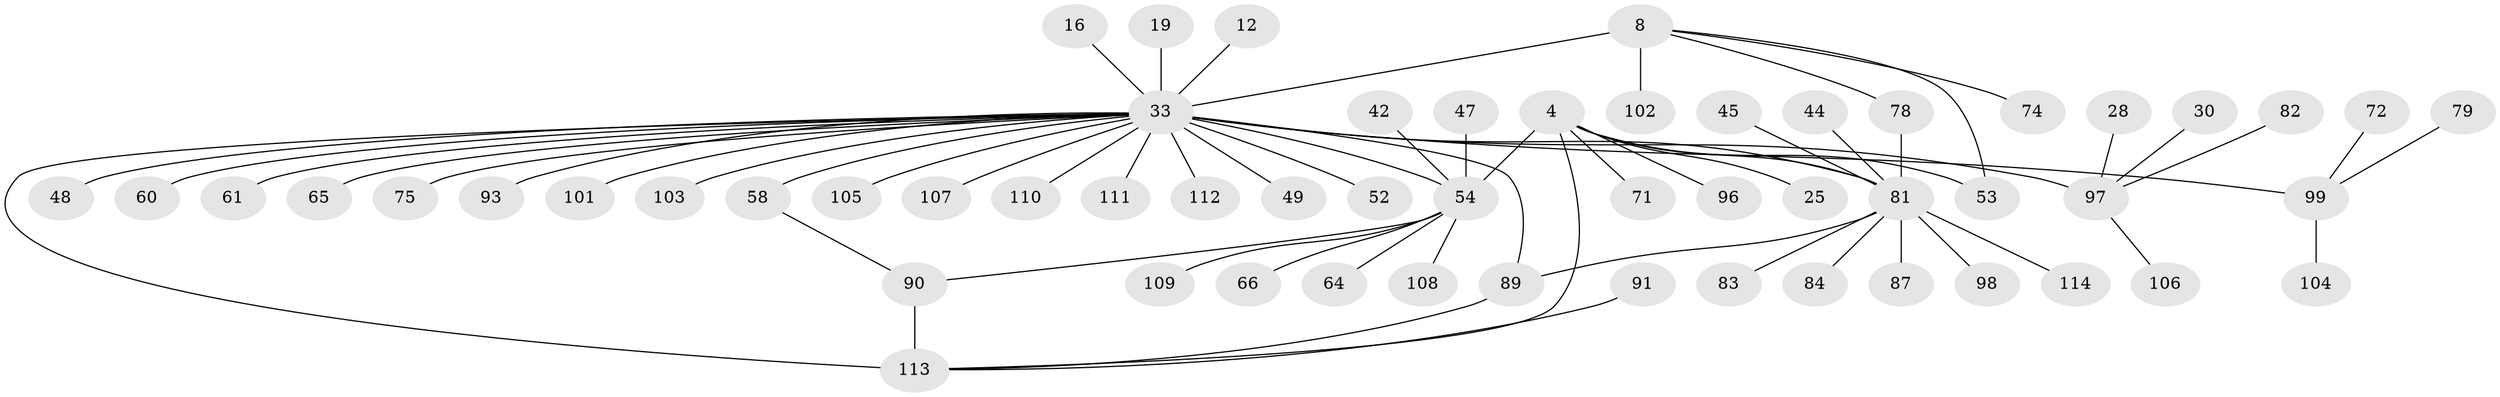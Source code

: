 // original degree distribution, {13: 0.008771929824561403, 24: 0.008771929824561403, 6: 0.02631578947368421, 11: 0.017543859649122806, 5: 0.02631578947368421, 8: 0.017543859649122806, 7: 0.02631578947368421, 1: 0.5263157894736842, 3: 0.11403508771929824, 2: 0.19298245614035087, 4: 0.03508771929824561}
// Generated by graph-tools (version 1.1) at 2025/51/03/04/25 21:51:23]
// undirected, 57 vertices, 64 edges
graph export_dot {
graph [start="1"]
  node [color=gray90,style=filled];
  4;
  8;
  12;
  16;
  19;
  25;
  28;
  30 [super="+18"];
  33 [super="+2+1"];
  42;
  44;
  45;
  47;
  48;
  49;
  52 [super="+13"];
  53 [super="+50"];
  54 [super="+5+35"];
  58 [super="+55+10"];
  60;
  61;
  64;
  65;
  66;
  71 [super="+17"];
  72;
  74;
  75;
  78;
  79;
  81 [super="+26+40+59+38+29+31"];
  82;
  83;
  84;
  87;
  89 [super="+77+73"];
  90 [super="+88"];
  91;
  93;
  96 [super="+34+94"];
  97 [super="+23+15"];
  98;
  99 [super="+62+63"];
  101 [super="+85"];
  102;
  103 [super="+69"];
  104 [super="+46"];
  105;
  106;
  107 [super="+56+76"];
  108 [super="+92"];
  109;
  110;
  111;
  112;
  113 [super="+11+24+27+68+51+95+14"];
  114 [super="+100"];
  4 -- 25;
  4 -- 54 [weight=3];
  4 -- 71 [weight=2];
  4 -- 113;
  4 -- 96;
  4 -- 81 [weight=2];
  4 -- 53;
  8 -- 33 [weight=3];
  8 -- 53;
  8 -- 74;
  8 -- 78;
  8 -- 102;
  12 -- 33;
  16 -- 33;
  19 -- 33;
  28 -- 97;
  30 -- 97;
  33 -- 61;
  33 -- 93;
  33 -- 110;
  33 -- 112;
  33 -- 105;
  33 -- 111;
  33 -- 49;
  33 -- 58 [weight=3];
  33 -- 60;
  33 -- 65;
  33 -- 75;
  33 -- 48;
  33 -- 52;
  33 -- 107;
  33 -- 97 [weight=4];
  33 -- 81 [weight=3];
  33 -- 103;
  33 -- 89 [weight=2];
  33 -- 101;
  33 -- 54 [weight=2];
  33 -- 113 [weight=4];
  33 -- 99 [weight=2];
  42 -- 54;
  44 -- 81;
  45 -- 81;
  47 -- 54;
  54 -- 66;
  54 -- 108;
  54 -- 64;
  54 -- 90;
  54 -- 109;
  58 -- 90;
  72 -- 99;
  78 -- 81;
  79 -- 99;
  81 -- 87;
  81 -- 98;
  81 -- 83;
  81 -- 84;
  81 -- 114;
  81 -- 89;
  82 -- 97;
  89 -- 113 [weight=2];
  90 -- 113;
  91 -- 113;
  97 -- 106;
  99 -- 104;
}
